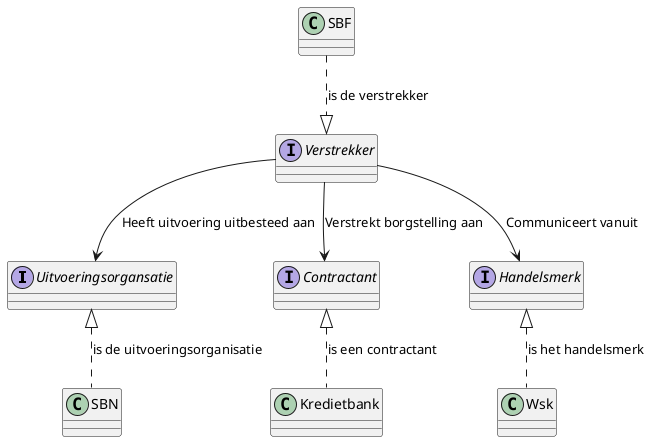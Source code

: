 @startuml


interface Uitvoeringsorgansatie
class SBN

interface Verstrekker
class SBF

interface Contractant
class Kredietbank

interface Handelsmerk
class Wsk

SBF ..|> Verstrekker : "is de verstrekker"
Verstrekker --> Contractant : "Verstrekt borgstelling aan"
Verstrekker --> Handelsmerk : "Communiceert vanuit"
Verstrekker --> Uitvoeringsorgansatie : "Heeft uitvoering uitbesteed aan"

Contractant <|.. Kredietbank : "is een contractant"
Handelsmerk <|.. Wsk : "is het handelsmerk"
Uitvoeringsorgansatie <|.. SBN : "is de uitvoeringsorganisatie"

@enduml